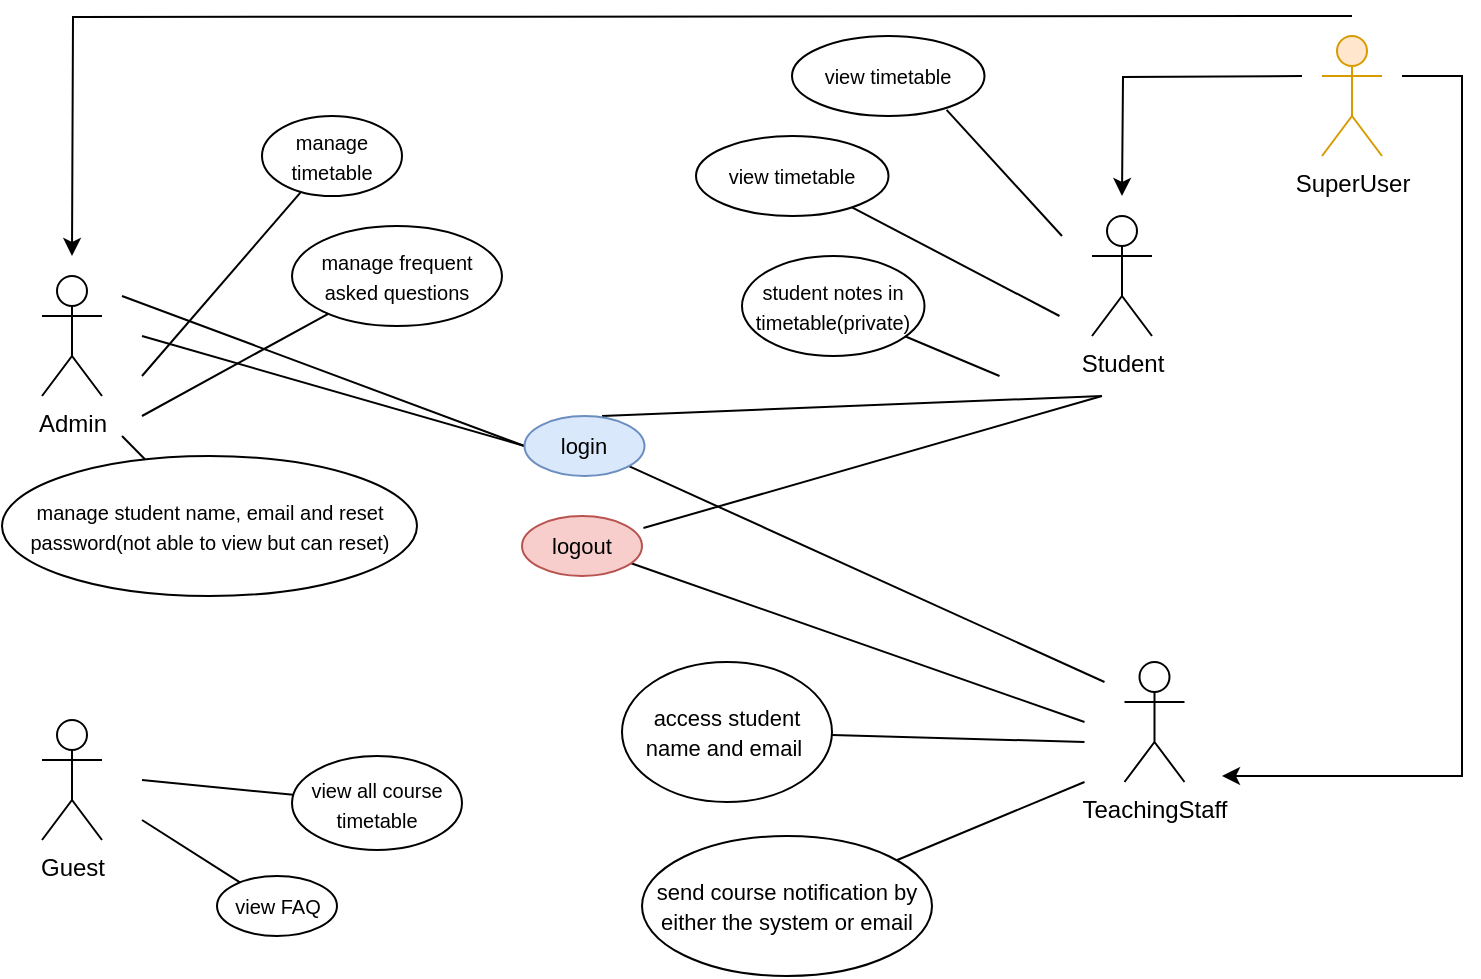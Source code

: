 <mxfile version="26.0.10">
  <diagram name="Page-1" id="ditq6TT-ULRenWaYCBOm">
    <mxGraphModel dx="1036" dy="628" grid="1" gridSize="10" guides="1" tooltips="1" connect="1" arrows="1" fold="1" page="1" pageScale="1" pageWidth="850" pageHeight="1100" background="none" math="0" shadow="0">
      <root>
        <mxCell id="0" />
        <mxCell id="1" parent="0" />
        <mxCell id="n8QMbI-Mnah7mbgpFxKV-7" value="Admin" style="shape=umlActor;verticalLabelPosition=bottom;verticalAlign=top;html=1;" parent="1" vertex="1">
          <mxGeometry x="110" y="190" width="30" height="60" as="geometry" />
        </mxCell>
        <mxCell id="n8QMbI-Mnah7mbgpFxKV-12" value="" style="endArrow=none;html=1;rounded=0;entryX=0;entryY=0.5;entryDx=0;entryDy=0;" parent="1" target="n8QMbI-Mnah7mbgpFxKV-41" edge="1">
          <mxGeometry width="50" height="50" relative="1" as="geometry">
            <mxPoint x="150" y="200" as="sourcePoint" />
            <mxPoint x="183" y="130" as="targetPoint" />
          </mxGeometry>
        </mxCell>
        <mxCell id="n8QMbI-Mnah7mbgpFxKV-14" value="" style="endArrow=none;html=1;rounded=0;entryX=0;entryY=0.5;entryDx=0;entryDy=0;" parent="1" target="n8QMbI-Mnah7mbgpFxKV-41" edge="1">
          <mxGeometry width="50" height="50" relative="1" as="geometry">
            <mxPoint x="160" y="220" as="sourcePoint" />
            <mxPoint x="209.524" y="168.524" as="targetPoint" />
          </mxGeometry>
        </mxCell>
        <mxCell id="n8QMbI-Mnah7mbgpFxKV-16" value="" style="endArrow=none;html=1;rounded=0;" parent="1" target="n8QMbI-Mnah7mbgpFxKV-17" edge="1">
          <mxGeometry width="50" height="50" relative="1" as="geometry">
            <mxPoint x="160" y="240" as="sourcePoint" />
            <mxPoint x="210" y="280" as="targetPoint" />
          </mxGeometry>
        </mxCell>
        <mxCell id="n8QMbI-Mnah7mbgpFxKV-17" value="&lt;span style=&quot;font-size: 10px;&quot;&gt;manage timetable&lt;/span&gt;" style="ellipse;whiteSpace=wrap;html=1;" parent="1" vertex="1">
          <mxGeometry x="220" y="110" width="70" height="40" as="geometry" />
        </mxCell>
        <mxCell id="n8QMbI-Mnah7mbgpFxKV-18" value="Student" style="shape=umlActor;verticalLabelPosition=bottom;verticalAlign=top;html=1;" parent="1" vertex="1">
          <mxGeometry x="635" y="160" width="30" height="60" as="geometry" />
        </mxCell>
        <mxCell id="n8QMbI-Mnah7mbgpFxKV-19" value="" style="endArrow=none;html=1;rounded=0;entryX=0.646;entryY=0;entryDx=0;entryDy=0;entryPerimeter=0;" parent="1" target="n8QMbI-Mnah7mbgpFxKV-41" edge="1">
          <mxGeometry width="50" height="50" relative="1" as="geometry">
            <mxPoint x="640" y="250" as="sourcePoint" />
            <mxPoint x="489.931" y="132.323" as="targetPoint" />
          </mxGeometry>
        </mxCell>
        <mxCell id="n8QMbI-Mnah7mbgpFxKV-21" value="" style="endArrow=none;html=1;rounded=0;entryX=1.012;entryY=0.201;entryDx=0;entryDy=0;entryPerimeter=0;" parent="1" target="n8QMbI-Mnah7mbgpFxKV-43" edge="1">
          <mxGeometry width="50" height="50" relative="1" as="geometry">
            <mxPoint x="640" y="250" as="sourcePoint" />
            <mxPoint x="565.003" y="270.0" as="targetPoint" />
          </mxGeometry>
        </mxCell>
        <mxCell id="n8QMbI-Mnah7mbgpFxKV-23" value="" style="endArrow=none;html=1;rounded=0;" parent="1" target="n8QMbI-Mnah7mbgpFxKV-24" edge="1">
          <mxGeometry width="50" height="50" relative="1" as="geometry">
            <mxPoint x="618.75" y="210" as="sourcePoint" />
            <mxPoint x="461.25" y="260" as="targetPoint" />
          </mxGeometry>
        </mxCell>
        <mxCell id="n8QMbI-Mnah7mbgpFxKV-24" value="&lt;font style=&quot;font-size: 10px;&quot;&gt;view timetable&lt;/font&gt;" style="ellipse;whiteSpace=wrap;html=1;" parent="1" vertex="1">
          <mxGeometry x="437" y="120" width="96.25" height="40" as="geometry" />
        </mxCell>
        <mxCell id="n8QMbI-Mnah7mbgpFxKV-32" value="Guest" style="shape=umlActor;verticalLabelPosition=bottom;verticalAlign=top;html=1;" parent="1" vertex="1">
          <mxGeometry x="110" y="412" width="30" height="60" as="geometry" />
        </mxCell>
        <mxCell id="n8QMbI-Mnah7mbgpFxKV-35" value="" style="endArrow=none;html=1;rounded=0;" parent="1" target="n8QMbI-Mnah7mbgpFxKV-36" edge="1">
          <mxGeometry width="50" height="50" relative="1" as="geometry">
            <mxPoint x="160" y="442" as="sourcePoint" />
            <mxPoint x="215" y="462" as="targetPoint" />
          </mxGeometry>
        </mxCell>
        <mxCell id="n8QMbI-Mnah7mbgpFxKV-36" value="&lt;font style=&quot;font-size: 10px;&quot;&gt;view all course timetable&lt;/font&gt;" style="ellipse;whiteSpace=wrap;html=1;" parent="1" vertex="1">
          <mxGeometry x="235" y="430" width="85" height="47" as="geometry" />
        </mxCell>
        <mxCell id="n8QMbI-Mnah7mbgpFxKV-37" value="" style="endArrow=none;html=1;rounded=0;" parent="1" target="n8QMbI-Mnah7mbgpFxKV-38" edge="1">
          <mxGeometry width="50" height="50" relative="1" as="geometry">
            <mxPoint x="160" y="462" as="sourcePoint" />
            <mxPoint x="210" y="502" as="targetPoint" />
          </mxGeometry>
        </mxCell>
        <mxCell id="n8QMbI-Mnah7mbgpFxKV-38" value="&lt;font style=&quot;font-size: 10px;&quot;&gt;view FAQ&lt;/font&gt;" style="ellipse;whiteSpace=wrap;html=1;" parent="1" vertex="1">
          <mxGeometry x="197.5" y="490" width="60" height="30" as="geometry" />
        </mxCell>
        <mxCell id="n8QMbI-Mnah7mbgpFxKV-39" value="TeachingSta&lt;span style=&quot;background-color: transparent; color: light-dark(rgb(0, 0, 0), rgb(255, 255, 255));&quot;&gt;ff&lt;/span&gt;" style="shape=umlActor;verticalLabelPosition=bottom;verticalAlign=top;html=1;" parent="1" vertex="1">
          <mxGeometry x="651.25" y="383" width="30" height="60" as="geometry" />
        </mxCell>
        <mxCell id="n8QMbI-Mnah7mbgpFxKV-40" value="" style="endArrow=none;html=1;rounded=0;" parent="1" target="n8QMbI-Mnah7mbgpFxKV-41" edge="1">
          <mxGeometry width="50" height="50" relative="1" as="geometry">
            <mxPoint x="641.25" y="393" as="sourcePoint" />
            <mxPoint x="425" y="400" as="targetPoint" />
          </mxGeometry>
        </mxCell>
        <mxCell id="n8QMbI-Mnah7mbgpFxKV-41" value="&lt;font style=&quot;font-size: 11px;&quot;&gt;login&lt;/font&gt;" style="ellipse;whiteSpace=wrap;html=1;fillColor=#dae8fc;strokeColor=#6c8ebf;" parent="1" vertex="1">
          <mxGeometry x="351.25" y="260" width="60" height="30" as="geometry" />
        </mxCell>
        <mxCell id="n8QMbI-Mnah7mbgpFxKV-42" value="" style="endArrow=none;html=1;rounded=0;" parent="1" target="n8QMbI-Mnah7mbgpFxKV-43" edge="1">
          <mxGeometry width="50" height="50" relative="1" as="geometry">
            <mxPoint x="631.25" y="413" as="sourcePoint" />
            <mxPoint x="440" y="450" as="targetPoint" />
          </mxGeometry>
        </mxCell>
        <mxCell id="n8QMbI-Mnah7mbgpFxKV-43" value="&lt;font style=&quot;font-size: 11px;&quot;&gt;logout&lt;/font&gt;" style="ellipse;whiteSpace=wrap;html=1;fillColor=#f8cecc;strokeColor=#b85450;" parent="1" vertex="1">
          <mxGeometry x="350" y="310" width="60" height="30" as="geometry" />
        </mxCell>
        <mxCell id="n8QMbI-Mnah7mbgpFxKV-44" value="" style="endArrow=none;html=1;rounded=0;" parent="1" target="n8QMbI-Mnah7mbgpFxKV-45" edge="1">
          <mxGeometry width="50" height="50" relative="1" as="geometry">
            <mxPoint x="631.25" y="423" as="sourcePoint" />
            <mxPoint x="435" y="490" as="targetPoint" />
          </mxGeometry>
        </mxCell>
        <mxCell id="n8QMbI-Mnah7mbgpFxKV-45" value="&lt;span style=&quot;font-size: 11px;&quot;&gt;access student name and email&amp;nbsp;&lt;/span&gt;" style="ellipse;whiteSpace=wrap;html=1;" parent="1" vertex="1">
          <mxGeometry x="400" y="383" width="105" height="70" as="geometry" />
        </mxCell>
        <mxCell id="7FpSeeh1Pcn80eOHS-ui-1" value="" style="endArrow=none;html=1;rounded=0;" parent="1" target="7FpSeeh1Pcn80eOHS-ui-2" edge="1">
          <mxGeometry width="50" height="50" relative="1" as="geometry">
            <mxPoint x="160" y="260" as="sourcePoint" />
            <mxPoint x="215" y="335" as="targetPoint" />
          </mxGeometry>
        </mxCell>
        <mxCell id="7FpSeeh1Pcn80eOHS-ui-2" value="&lt;span style=&quot;font-size: 10px;&quot;&gt;manage frequent asked questions&lt;/span&gt;" style="ellipse;whiteSpace=wrap;html=1;" parent="1" vertex="1">
          <mxGeometry x="235" y="165" width="105" height="50" as="geometry" />
        </mxCell>
        <mxCell id="7FpSeeh1Pcn80eOHS-ui-4" value="" style="endArrow=none;html=1;rounded=0;" parent="1" target="7FpSeeh1Pcn80eOHS-ui-5" edge="1">
          <mxGeometry width="50" height="50" relative="1" as="geometry">
            <mxPoint x="150" y="270" as="sourcePoint" />
            <mxPoint x="195" y="395" as="targetPoint" />
          </mxGeometry>
        </mxCell>
        <mxCell id="7FpSeeh1Pcn80eOHS-ui-5" value="&lt;span style=&quot;font-size: 10px;&quot;&gt;manage student name, email and reset password(not able to view but can reset)&lt;/span&gt;" style="ellipse;whiteSpace=wrap;html=1;" parent="1" vertex="1">
          <mxGeometry x="90" y="280" width="207.5" height="70" as="geometry" />
        </mxCell>
        <mxCell id="7FpSeeh1Pcn80eOHS-ui-6" value="" style="endArrow=none;html=1;rounded=0;" parent="1" target="7FpSeeh1Pcn80eOHS-ui-7" edge="1">
          <mxGeometry width="50" height="50" relative="1" as="geometry">
            <mxPoint x="588.75" y="240" as="sourcePoint" />
            <mxPoint x="461.25" y="320" as="targetPoint" />
          </mxGeometry>
        </mxCell>
        <mxCell id="7FpSeeh1Pcn80eOHS-ui-7" value="&lt;font style=&quot;font-size: 10px;&quot;&gt;student notes in timetable(private)&lt;/font&gt;" style="ellipse;whiteSpace=wrap;html=1;" parent="1" vertex="1">
          <mxGeometry x="460" y="180" width="91.25" height="50" as="geometry" />
        </mxCell>
        <mxCell id="7FpSeeh1Pcn80eOHS-ui-8" value="" style="endArrow=none;html=1;rounded=0;" parent="1" target="7FpSeeh1Pcn80eOHS-ui-9" edge="1">
          <mxGeometry width="50" height="50" relative="1" as="geometry">
            <mxPoint x="631.25" y="443" as="sourcePoint" />
            <mxPoint x="430" y="570" as="targetPoint" />
          </mxGeometry>
        </mxCell>
        <mxCell id="7FpSeeh1Pcn80eOHS-ui-9" value="&lt;span style=&quot;font-size: 11px;&quot;&gt;send course notification by either the system or email&lt;/span&gt;" style="ellipse;whiteSpace=wrap;html=1;" parent="1" vertex="1">
          <mxGeometry x="410" y="470" width="145" height="70" as="geometry" />
        </mxCell>
        <mxCell id="0s-m3opdATbj-b8ipt6M-9" value="&lt;font style=&quot;font-size: 10px;&quot;&gt;view timetable&lt;/font&gt;" style="ellipse;whiteSpace=wrap;html=1;" parent="1" vertex="1">
          <mxGeometry x="485" y="70" width="96.25" height="40" as="geometry" />
        </mxCell>
        <mxCell id="0s-m3opdATbj-b8ipt6M-10" value="" style="endArrow=none;html=1;rounded=0;entryX=0.803;entryY=0.923;entryDx=0;entryDy=0;entryPerimeter=0;" parent="1" target="0s-m3opdATbj-b8ipt6M-9" edge="1">
          <mxGeometry width="50" height="50" relative="1" as="geometry">
            <mxPoint x="620" y="170" as="sourcePoint" />
            <mxPoint x="660" y="120" as="targetPoint" />
          </mxGeometry>
        </mxCell>
        <mxCell id="jjJ54RiIyIKL-bKRmAc7-4" style="edgeStyle=orthogonalEdgeStyle;rounded=0;orthogonalLoop=1;jettySize=auto;html=1;" edge="1" parent="1">
          <mxGeometry relative="1" as="geometry">
            <mxPoint x="650.0" y="150.0" as="targetPoint" />
            <mxPoint x="740" y="90" as="sourcePoint" />
          </mxGeometry>
        </mxCell>
        <mxCell id="jjJ54RiIyIKL-bKRmAc7-5" style="edgeStyle=orthogonalEdgeStyle;rounded=0;orthogonalLoop=1;jettySize=auto;html=1;" edge="1" parent="1">
          <mxGeometry relative="1" as="geometry">
            <mxPoint x="125" y="180" as="targetPoint" />
            <mxPoint x="765" y="60" as="sourcePoint" />
          </mxGeometry>
        </mxCell>
        <mxCell id="jjJ54RiIyIKL-bKRmAc7-6" style="edgeStyle=orthogonalEdgeStyle;rounded=0;orthogonalLoop=1;jettySize=auto;html=1;" edge="1" parent="1">
          <mxGeometry relative="1" as="geometry">
            <mxPoint x="700.0" y="440" as="targetPoint" />
            <mxPoint x="790" y="90" as="sourcePoint" />
            <Array as="points">
              <mxPoint x="820" y="90" />
              <mxPoint x="820" y="440" />
            </Array>
          </mxGeometry>
        </mxCell>
        <mxCell id="jjJ54RiIyIKL-bKRmAc7-1" value="SuperUser" style="shape=umlActor;verticalLabelPosition=bottom;verticalAlign=top;html=1;outlineConnect=0;fillColor=#ffe6cc;strokeColor=#d79b00;" vertex="1" parent="1">
          <mxGeometry x="750" y="70" width="30" height="60" as="geometry" />
        </mxCell>
      </root>
    </mxGraphModel>
  </diagram>
</mxfile>
